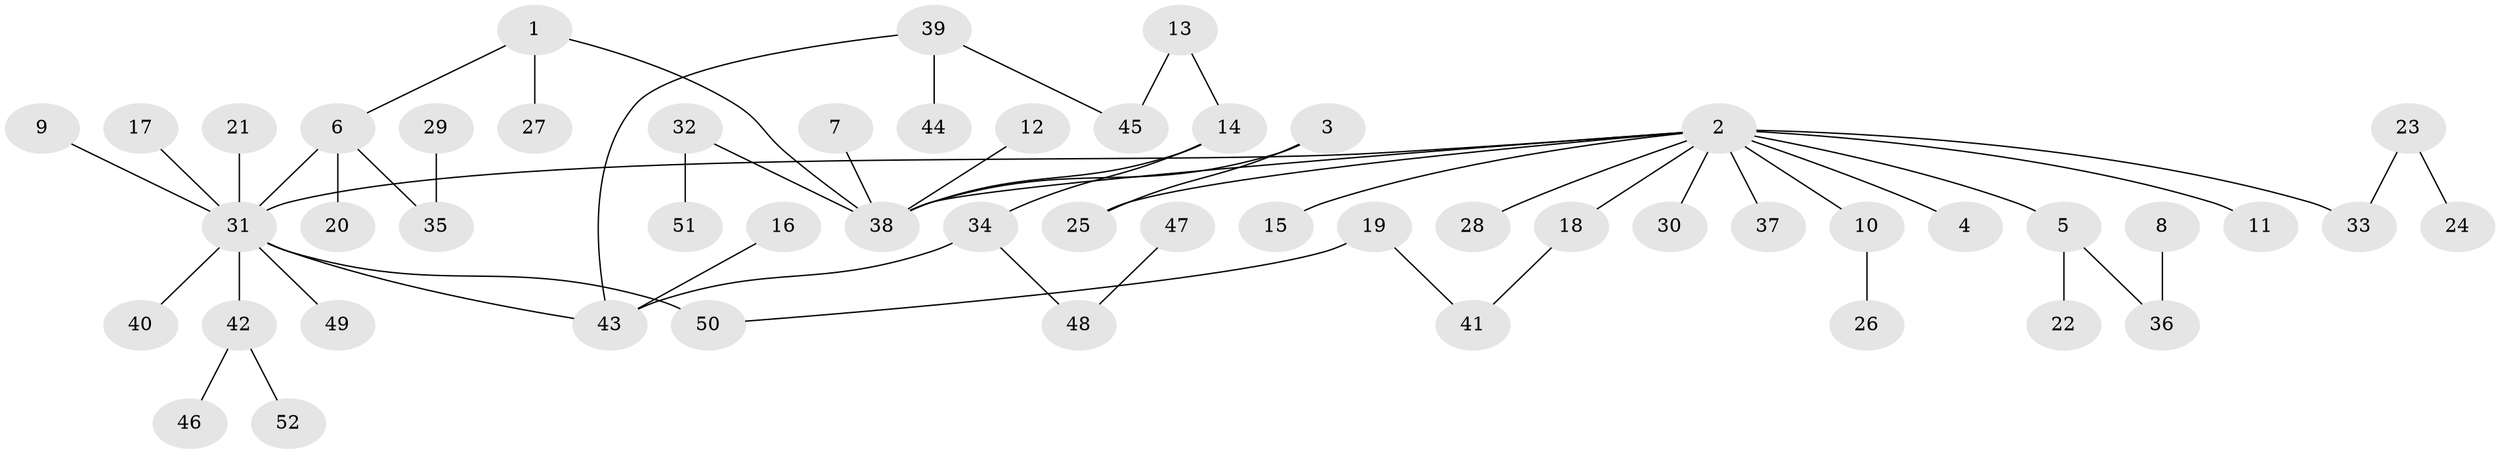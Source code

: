 // original degree distribution, {6: 0.009708737864077669, 9: 0.019417475728155338, 4: 0.06796116504854369, 3: 0.13592233009708737, 2: 0.2621359223300971, 7: 0.009708737864077669, 1: 0.46601941747572817, 5: 0.02912621359223301}
// Generated by graph-tools (version 1.1) at 2025/25/03/09/25 03:25:30]
// undirected, 52 vertices, 56 edges
graph export_dot {
graph [start="1"]
  node [color=gray90,style=filled];
  1;
  2;
  3;
  4;
  5;
  6;
  7;
  8;
  9;
  10;
  11;
  12;
  13;
  14;
  15;
  16;
  17;
  18;
  19;
  20;
  21;
  22;
  23;
  24;
  25;
  26;
  27;
  28;
  29;
  30;
  31;
  32;
  33;
  34;
  35;
  36;
  37;
  38;
  39;
  40;
  41;
  42;
  43;
  44;
  45;
  46;
  47;
  48;
  49;
  50;
  51;
  52;
  1 -- 6 [weight=1.0];
  1 -- 27 [weight=1.0];
  1 -- 38 [weight=1.0];
  2 -- 4 [weight=1.0];
  2 -- 5 [weight=1.0];
  2 -- 10 [weight=1.0];
  2 -- 11 [weight=1.0];
  2 -- 15 [weight=1.0];
  2 -- 18 [weight=1.0];
  2 -- 25 [weight=1.0];
  2 -- 28 [weight=1.0];
  2 -- 30 [weight=1.0];
  2 -- 31 [weight=1.0];
  2 -- 33 [weight=2.0];
  2 -- 37 [weight=1.0];
  2 -- 38 [weight=1.0];
  3 -- 25 [weight=1.0];
  3 -- 38 [weight=1.0];
  5 -- 22 [weight=1.0];
  5 -- 36 [weight=1.0];
  6 -- 20 [weight=1.0];
  6 -- 31 [weight=1.0];
  6 -- 35 [weight=1.0];
  7 -- 38 [weight=1.0];
  8 -- 36 [weight=1.0];
  9 -- 31 [weight=1.0];
  10 -- 26 [weight=1.0];
  12 -- 38 [weight=1.0];
  13 -- 14 [weight=1.0];
  13 -- 45 [weight=1.0];
  14 -- 34 [weight=1.0];
  14 -- 38 [weight=1.0];
  16 -- 43 [weight=1.0];
  17 -- 31 [weight=1.0];
  18 -- 41 [weight=1.0];
  19 -- 41 [weight=1.0];
  19 -- 50 [weight=1.0];
  21 -- 31 [weight=1.0];
  23 -- 24 [weight=1.0];
  23 -- 33 [weight=1.0];
  29 -- 35 [weight=1.0];
  31 -- 40 [weight=1.0];
  31 -- 42 [weight=1.0];
  31 -- 43 [weight=1.0];
  31 -- 49 [weight=1.0];
  31 -- 50 [weight=2.0];
  32 -- 38 [weight=1.0];
  32 -- 51 [weight=1.0];
  34 -- 43 [weight=1.0];
  34 -- 48 [weight=1.0];
  39 -- 43 [weight=1.0];
  39 -- 44 [weight=1.0];
  39 -- 45 [weight=1.0];
  42 -- 46 [weight=1.0];
  42 -- 52 [weight=1.0];
  47 -- 48 [weight=1.0];
}
